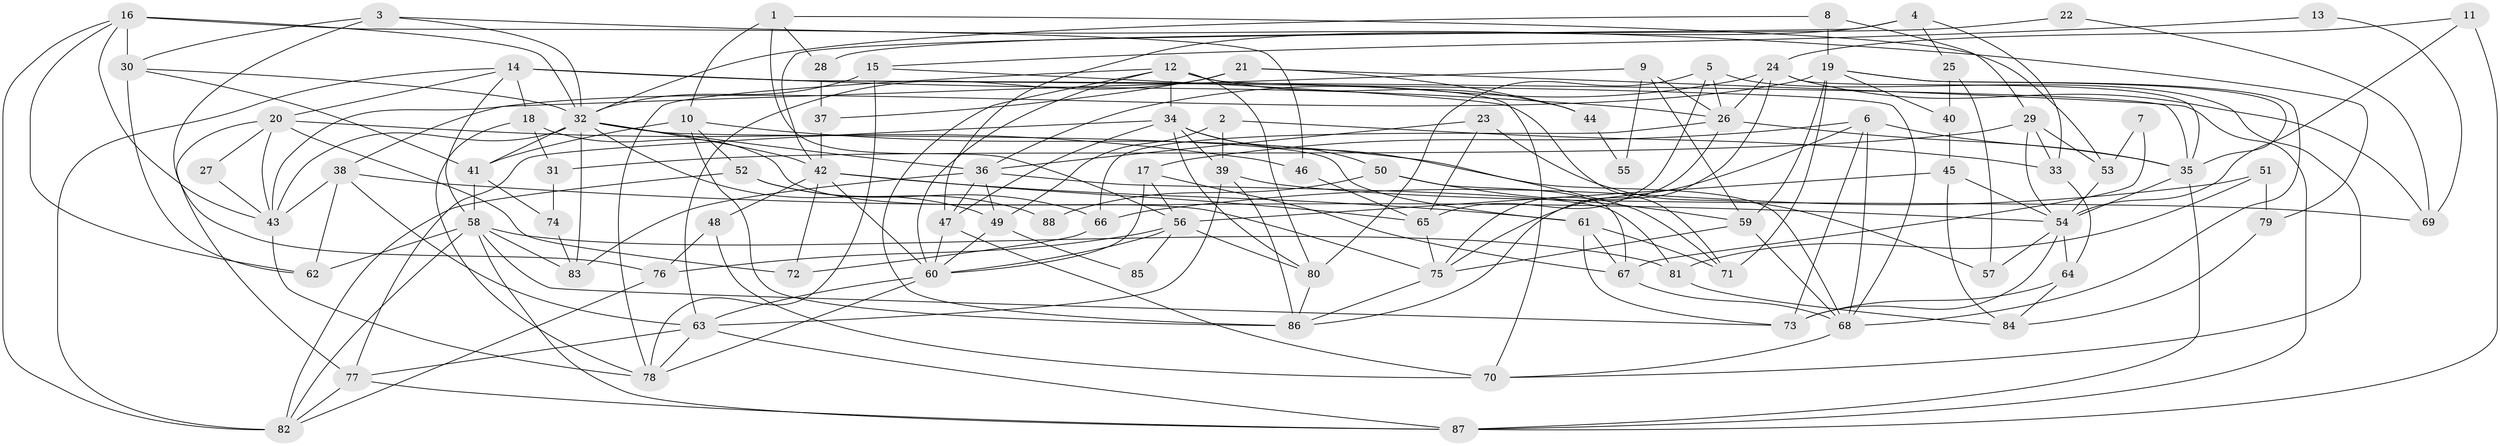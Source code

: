 // original degree distribution, {2: 0.152, 4: 0.296, 3: 0.272, 6: 0.04, 5: 0.136, 7: 0.064, 8: 0.032, 9: 0.008}
// Generated by graph-tools (version 1.1) at 2025/37/03/04/25 23:37:02]
// undirected, 88 vertices, 206 edges
graph export_dot {
  node [color=gray90,style=filled];
  1;
  2;
  3;
  4;
  5;
  6;
  7;
  8;
  9;
  10;
  11;
  12;
  13;
  14;
  15;
  16;
  17;
  18;
  19;
  20;
  21;
  22;
  23;
  24;
  25;
  26;
  27;
  28;
  29;
  30;
  31;
  32;
  33;
  34;
  35;
  36;
  37;
  38;
  39;
  40;
  41;
  42;
  43;
  44;
  45;
  46;
  47;
  48;
  49;
  50;
  51;
  52;
  53;
  54;
  55;
  56;
  57;
  58;
  59;
  60;
  61;
  62;
  63;
  64;
  65;
  66;
  67;
  68;
  69;
  70;
  71;
  72;
  73;
  74;
  75;
  76;
  77;
  78;
  79;
  80;
  81;
  82;
  83;
  84;
  85;
  86;
  87;
  88;
  1 -- 10 [weight=1.0];
  1 -- 28 [weight=1.0];
  1 -- 53 [weight=1.0];
  1 -- 56 [weight=1.0];
  2 -- 33 [weight=1.0];
  2 -- 39 [weight=1.0];
  2 -- 49 [weight=1.0];
  3 -- 30 [weight=1.0];
  3 -- 32 [weight=1.0];
  3 -- 76 [weight=1.0];
  3 -- 79 [weight=1.0];
  4 -- 25 [weight=1.0];
  4 -- 33 [weight=1.0];
  4 -- 42 [weight=1.0];
  4 -- 47 [weight=1.0];
  5 -- 26 [weight=1.0];
  5 -- 65 [weight=1.0];
  5 -- 70 [weight=1.0];
  5 -- 80 [weight=1.0];
  6 -- 17 [weight=1.0];
  6 -- 35 [weight=1.0];
  6 -- 68 [weight=1.0];
  6 -- 73 [weight=1.0];
  6 -- 75 [weight=1.0];
  7 -- 53 [weight=1.0];
  7 -- 67 [weight=1.0];
  8 -- 19 [weight=1.0];
  8 -- 29 [weight=1.0];
  8 -- 32 [weight=1.0];
  9 -- 26 [weight=1.0];
  9 -- 38 [weight=1.0];
  9 -- 55 [weight=1.0];
  9 -- 59 [weight=1.0];
  10 -- 41 [weight=1.0];
  10 -- 52 [weight=1.0];
  10 -- 68 [weight=1.0];
  10 -- 86 [weight=1.0];
  11 -- 24 [weight=1.0];
  11 -- 54 [weight=1.0];
  11 -- 87 [weight=1.0];
  12 -- 34 [weight=1.0];
  12 -- 44 [weight=1.0];
  12 -- 60 [weight=1.0];
  12 -- 70 [weight=1.0];
  12 -- 78 [weight=1.0];
  12 -- 80 [weight=1.0];
  12 -- 86 [weight=1.0];
  13 -- 15 [weight=1.0];
  13 -- 69 [weight=1.0];
  14 -- 18 [weight=1.0];
  14 -- 20 [weight=1.0];
  14 -- 26 [weight=1.0];
  14 -- 35 [weight=1.0];
  14 -- 58 [weight=1.0];
  14 -- 68 [weight=1.0];
  14 -- 82 [weight=1.0];
  15 -- 32 [weight=1.0];
  15 -- 71 [weight=1.0];
  15 -- 78 [weight=1.0];
  16 -- 30 [weight=1.0];
  16 -- 32 [weight=2.0];
  16 -- 43 [weight=1.0];
  16 -- 46 [weight=1.0];
  16 -- 62 [weight=1.0];
  16 -- 82 [weight=1.0];
  17 -- 56 [weight=1.0];
  17 -- 60 [weight=1.0];
  17 -- 67 [weight=1.0];
  18 -- 31 [weight=1.0];
  18 -- 75 [weight=1.0];
  18 -- 78 [weight=1.0];
  19 -- 35 [weight=1.0];
  19 -- 40 [weight=1.0];
  19 -- 43 [weight=1.0];
  19 -- 59 [weight=2.0];
  19 -- 68 [weight=1.0];
  19 -- 71 [weight=1.0];
  20 -- 27 [weight=1.0];
  20 -- 43 [weight=1.0];
  20 -- 46 [weight=1.0];
  20 -- 72 [weight=1.0];
  20 -- 77 [weight=1.0];
  21 -- 37 [weight=1.0];
  21 -- 44 [weight=1.0];
  21 -- 63 [weight=1.0];
  21 -- 87 [weight=1.0];
  22 -- 28 [weight=1.0];
  22 -- 69 [weight=1.0];
  23 -- 36 [weight=1.0];
  23 -- 57 [weight=1.0];
  23 -- 65 [weight=1.0];
  24 -- 26 [weight=1.0];
  24 -- 35 [weight=1.0];
  24 -- 36 [weight=1.0];
  24 -- 69 [weight=1.0];
  24 -- 86 [weight=1.0];
  25 -- 40 [weight=1.0];
  25 -- 57 [weight=1.0];
  26 -- 35 [weight=1.0];
  26 -- 66 [weight=1.0];
  26 -- 75 [weight=1.0];
  27 -- 43 [weight=1.0];
  28 -- 37 [weight=1.0];
  29 -- 31 [weight=1.0];
  29 -- 33 [weight=1.0];
  29 -- 53 [weight=1.0];
  29 -- 54 [weight=1.0];
  30 -- 32 [weight=1.0];
  30 -- 41 [weight=1.0];
  30 -- 62 [weight=1.0];
  31 -- 74 [weight=1.0];
  32 -- 36 [weight=1.0];
  32 -- 41 [weight=1.0];
  32 -- 42 [weight=1.0];
  32 -- 43 [weight=1.0];
  32 -- 49 [weight=1.0];
  32 -- 61 [weight=1.0];
  32 -- 83 [weight=1.0];
  33 -- 64 [weight=1.0];
  34 -- 39 [weight=2.0];
  34 -- 47 [weight=1.0];
  34 -- 50 [weight=1.0];
  34 -- 71 [weight=1.0];
  34 -- 77 [weight=1.0];
  34 -- 80 [weight=1.0];
  35 -- 54 [weight=1.0];
  35 -- 87 [weight=1.0];
  36 -- 47 [weight=1.0];
  36 -- 49 [weight=1.0];
  36 -- 81 [weight=1.0];
  36 -- 83 [weight=1.0];
  37 -- 42 [weight=1.0];
  38 -- 43 [weight=2.0];
  38 -- 54 [weight=1.0];
  38 -- 62 [weight=1.0];
  38 -- 63 [weight=1.0];
  39 -- 63 [weight=1.0];
  39 -- 69 [weight=1.0];
  39 -- 86 [weight=1.0];
  40 -- 45 [weight=1.0];
  41 -- 58 [weight=1.0];
  41 -- 74 [weight=1.0];
  42 -- 48 [weight=1.0];
  42 -- 60 [weight=1.0];
  42 -- 61 [weight=1.0];
  42 -- 65 [weight=1.0];
  42 -- 72 [weight=1.0];
  43 -- 78 [weight=1.0];
  44 -- 55 [weight=1.0];
  45 -- 54 [weight=1.0];
  45 -- 56 [weight=1.0];
  45 -- 84 [weight=1.0];
  46 -- 65 [weight=1.0];
  47 -- 60 [weight=1.0];
  47 -- 70 [weight=1.0];
  48 -- 70 [weight=1.0];
  48 -- 76 [weight=1.0];
  49 -- 60 [weight=1.0];
  49 -- 85 [weight=1.0];
  50 -- 59 [weight=1.0];
  50 -- 67 [weight=1.0];
  50 -- 88 [weight=1.0];
  51 -- 66 [weight=1.0];
  51 -- 79 [weight=1.0];
  51 -- 81 [weight=1.0];
  52 -- 66 [weight=1.0];
  52 -- 82 [weight=1.0];
  52 -- 88 [weight=1.0];
  53 -- 54 [weight=1.0];
  54 -- 57 [weight=1.0];
  54 -- 64 [weight=1.0];
  54 -- 73 [weight=1.0];
  56 -- 60 [weight=1.0];
  56 -- 76 [weight=1.0];
  56 -- 80 [weight=1.0];
  56 -- 85 [weight=1.0];
  58 -- 62 [weight=1.0];
  58 -- 73 [weight=1.0];
  58 -- 81 [weight=1.0];
  58 -- 82 [weight=1.0];
  58 -- 83 [weight=1.0];
  58 -- 87 [weight=1.0];
  59 -- 68 [weight=1.0];
  59 -- 75 [weight=1.0];
  60 -- 63 [weight=1.0];
  60 -- 78 [weight=1.0];
  61 -- 67 [weight=1.0];
  61 -- 71 [weight=1.0];
  61 -- 73 [weight=1.0];
  63 -- 77 [weight=1.0];
  63 -- 78 [weight=1.0];
  63 -- 87 [weight=1.0];
  64 -- 73 [weight=1.0];
  64 -- 84 [weight=1.0];
  65 -- 75 [weight=1.0];
  66 -- 72 [weight=1.0];
  67 -- 68 [weight=1.0];
  68 -- 70 [weight=1.0];
  74 -- 83 [weight=1.0];
  75 -- 86 [weight=1.0];
  76 -- 82 [weight=1.0];
  77 -- 82 [weight=1.0];
  77 -- 87 [weight=1.0];
  79 -- 84 [weight=1.0];
  80 -- 86 [weight=1.0];
  81 -- 84 [weight=1.0];
}
